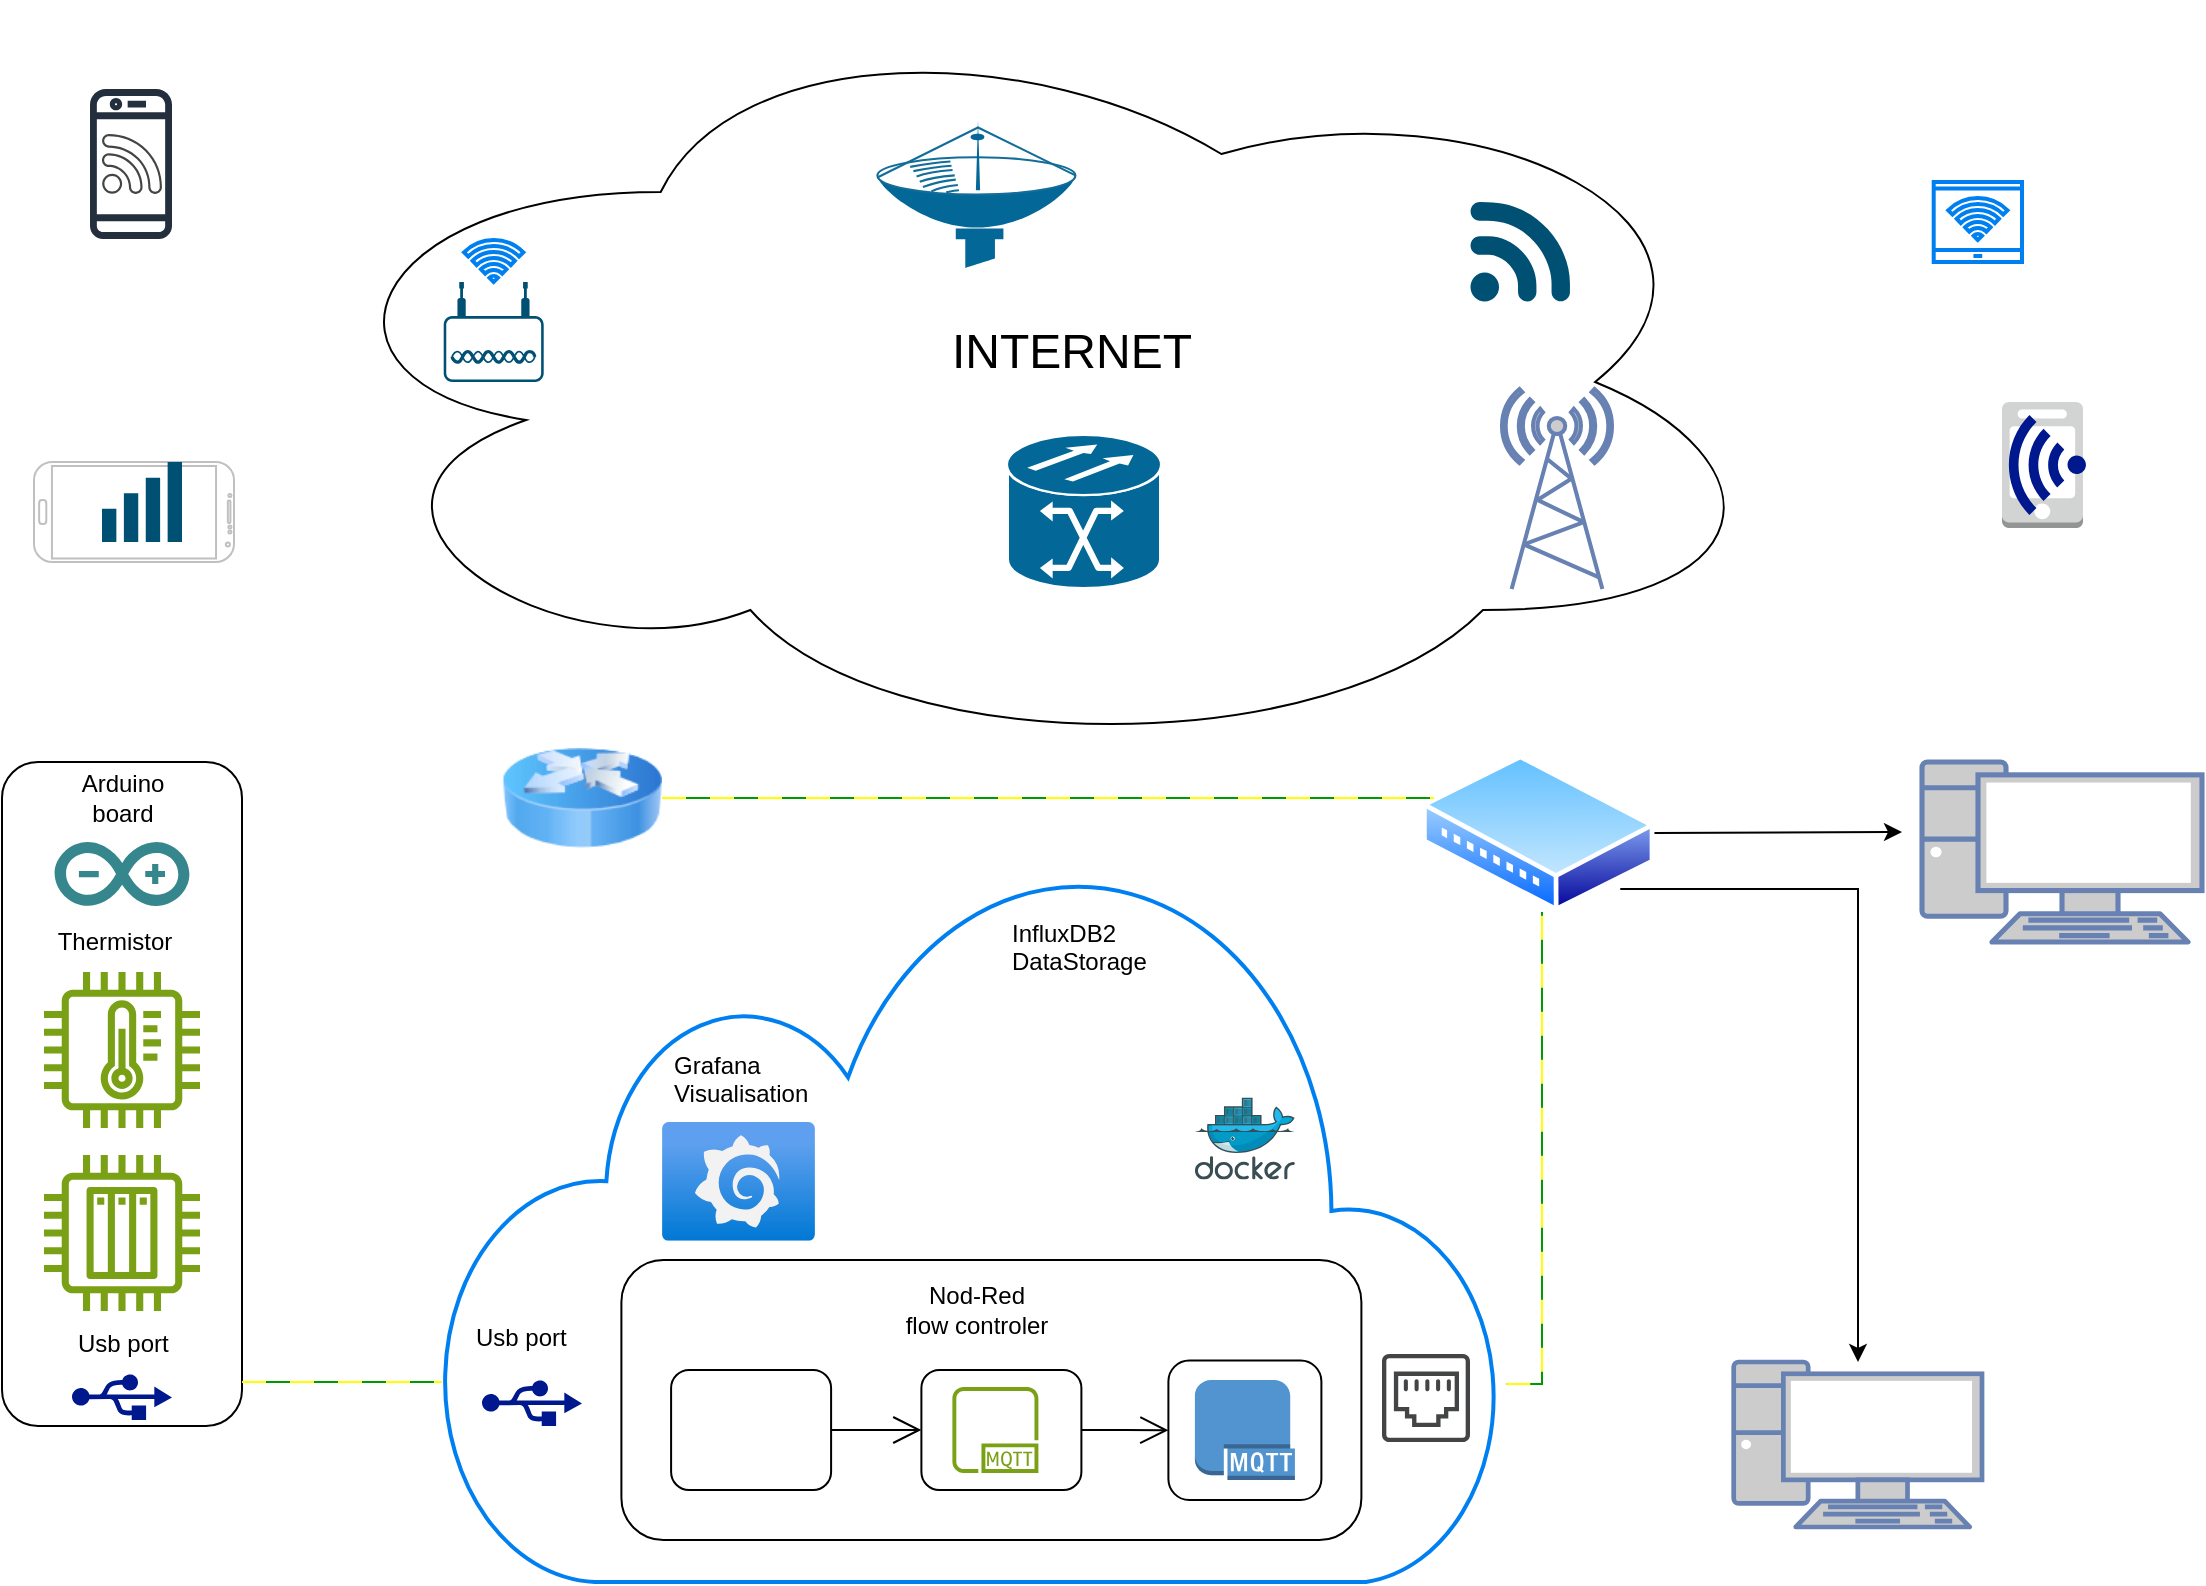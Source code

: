 <mxfile version="22.0.8" type="github">
  <diagram name="Страница — 1" id="Vv92JcFTjfcGGSt8PyYA">
    <mxGraphModel dx="1114" dy="506" grid="1" gridSize="10" guides="1" tooltips="1" connect="1" arrows="1" fold="1" page="1" pageScale="1" pageWidth="1169" pageHeight="827" math="0" shadow="0">
      <root>
        <mxCell id="0" />
        <mxCell id="1" parent="0" />
        <mxCell id="Fb647LXPxG-6lHAd2fp4-46" value="" style="ellipse;shape=cloud;whiteSpace=wrap;html=1;" vertex="1" parent="1">
          <mxGeometry x="182.45" y="10" width="747.55" height="380" as="geometry" />
        </mxCell>
        <mxCell id="Fb647LXPxG-6lHAd2fp4-4" value="" style="html=1;verticalLabelPosition=bottom;align=center;labelBackgroundColor=#ffffff;verticalAlign=top;strokeWidth=2;strokeColor=#0080F0;shadow=0;dashed=0;shape=mxgraph.ios7.icons.cloud;" vertex="1" parent="1">
          <mxGeometry x="260" y="440" width="530" height="360" as="geometry" />
        </mxCell>
        <mxCell id="Fb647LXPxG-6lHAd2fp4-24" value="" style="rounded=1;whiteSpace=wrap;html=1;" vertex="1" parent="1">
          <mxGeometry x="40" y="390" width="120" height="332" as="geometry" />
        </mxCell>
        <mxCell id="Fb647LXPxG-6lHAd2fp4-29" value="" style="rounded=1;whiteSpace=wrap;html=1;" vertex="1" parent="1">
          <mxGeometry x="349.7" y="639" width="370" height="140" as="geometry" />
        </mxCell>
        <mxCell id="Fb647LXPxG-6lHAd2fp4-1" value="" style="sketch=0;outlineConnect=0;fontColor=#232F3E;gradientColor=none;fillColor=#7AA116;strokeColor=none;dashed=0;verticalLabelPosition=bottom;verticalAlign=top;align=center;html=1;fontSize=12;fontStyle=0;aspect=fixed;pointerEvents=1;shape=mxgraph.aws4.iot_thing_temperature_sensor;" vertex="1" parent="1">
          <mxGeometry x="61" y="495" width="78" height="78" as="geometry" />
        </mxCell>
        <mxCell id="Fb647LXPxG-6lHAd2fp4-2" value="" style="dashed=0;outlineConnect=0;html=1;align=center;labelPosition=center;verticalLabelPosition=bottom;verticalAlign=top;shape=mxgraph.weblogos.arduino;fillColor=#36868D;strokeColor=none" vertex="1" parent="1">
          <mxGeometry x="66.3" y="430" width="67.4" height="32" as="geometry" />
        </mxCell>
        <mxCell id="Fb647LXPxG-6lHAd2fp4-3" value="" style="sketch=0;aspect=fixed;pointerEvents=1;shadow=0;dashed=0;html=1;strokeColor=none;labelPosition=center;verticalLabelPosition=bottom;verticalAlign=top;align=center;fillColor=#00188D;shape=mxgraph.mscae.enterprise.usb" vertex="1" parent="1">
          <mxGeometry x="75.0" y="696" width="50" height="23" as="geometry" />
        </mxCell>
        <mxCell id="Fb647LXPxG-6lHAd2fp4-6" value="" style="image;html=1;image=img/lib/clip_art/networking/Router_Icon_128x128.png" vertex="1" parent="1">
          <mxGeometry x="290" y="368" width="80" height="80" as="geometry" />
        </mxCell>
        <mxCell id="Fb647LXPxG-6lHAd2fp4-55" style="edgeStyle=orthogonalEdgeStyle;rounded=0;orthogonalLoop=1;jettySize=auto;html=1;exitX=1;exitY=0.5;exitDx=0;exitDy=0;" edge="1" parent="1" source="Fb647LXPxG-6lHAd2fp4-7">
          <mxGeometry relative="1" as="geometry">
            <mxPoint x="990" y="425" as="targetPoint" />
          </mxGeometry>
        </mxCell>
        <mxCell id="Fb647LXPxG-6lHAd2fp4-56" style="edgeStyle=orthogonalEdgeStyle;rounded=0;orthogonalLoop=1;jettySize=auto;html=1;exitX=1;exitY=1;exitDx=0;exitDy=0;" edge="1" parent="1" source="Fb647LXPxG-6lHAd2fp4-7" target="Fb647LXPxG-6lHAd2fp4-45">
          <mxGeometry relative="1" as="geometry">
            <mxPoint x="960" y="700" as="targetPoint" />
          </mxGeometry>
        </mxCell>
        <mxCell id="Fb647LXPxG-6lHAd2fp4-7" value="" style="image;aspect=fixed;perimeter=ellipsePerimeter;html=1;align=center;shadow=0;dashed=0;spacingTop=3;image=img/lib/active_directory/wiring_hub.svg;" vertex="1" parent="1">
          <mxGeometry x="750.0" y="386" width="116.18" height="79" as="geometry" />
        </mxCell>
        <mxCell id="Fb647LXPxG-6lHAd2fp4-8" value="" style="html=1;verticalLabelPosition=bottom;align=center;labelBackgroundColor=#ffffff;verticalAlign=top;strokeWidth=2;strokeColor=#0080F0;shadow=0;dashed=0;shape=mxgraph.ios7.icons.smartphone;" vertex="1" parent="1">
          <mxGeometry x="1005.85" y="100" width="44.15" height="40" as="geometry" />
        </mxCell>
        <mxCell id="Fb647LXPxG-6lHAd2fp4-9" value="" style="html=1;verticalLabelPosition=bottom;align=center;labelBackgroundColor=#ffffff;verticalAlign=top;strokeWidth=2;strokeColor=#0080F0;shadow=0;dashed=0;shape=mxgraph.ios7.icons.wifi;pointerEvents=1" vertex="1" parent="1">
          <mxGeometry x="1013.07" y="108" width="29.7" height="21" as="geometry" />
        </mxCell>
        <mxCell id="Fb647LXPxG-6lHAd2fp4-10" value="" style="fontColor=#0066CC;verticalAlign=top;verticalLabelPosition=bottom;labelPosition=center;align=center;html=1;outlineConnect=0;fillColor=#CCCCCC;strokeColor=#6881B3;gradientColor=none;gradientDirection=north;strokeWidth=2;shape=mxgraph.networks.pc;" vertex="1" parent="1">
          <mxGeometry x="1000" y="390" width="140" height="90" as="geometry" />
        </mxCell>
        <mxCell id="Fb647LXPxG-6lHAd2fp4-13" value="" style="shape=rect;html=1;rounded=1;whiteSpace=wrap;" vertex="1" parent="1">
          <mxGeometry x="499.7" y="694" width="80" height="60" as="geometry" />
        </mxCell>
        <mxCell id="Fb647LXPxG-6lHAd2fp4-14" value="" style="shape=rect;html=1;rounded=1;whiteSpace=wrap;" vertex="1" parent="1">
          <mxGeometry x="623.2" y="689.25" width="76.5" height="69.75" as="geometry" />
        </mxCell>
        <mxCell id="Fb647LXPxG-6lHAd2fp4-15" value="" style="edgeStyle=elbowEdgeStyle;html=1;elbow=horizontal;endArrow=open;labelBackgroundColor=none;endSize=12;rounded=0;" edge="1" source="Fb647LXPxG-6lHAd2fp4-13" target="Fb647LXPxG-6lHAd2fp4-14" parent="1">
          <mxGeometry relative="1" as="geometry" />
        </mxCell>
        <mxCell id="Fb647LXPxG-6lHAd2fp4-16" value="" style="shape=image;html=1;verticalAlign=top;verticalLabelPosition=bottom;labelBackgroundColor=#ffffff;imageAspect=0;aspect=fixed;image=https://cdn2.iconfinder.com/data/icons/whcompare-isometric-web-hosting-servers/50/database-128.png" vertex="1" parent="1">
          <mxGeometry x="508.45" y="501.4" width="128" height="128" as="geometry" />
        </mxCell>
        <mxCell id="Fb647LXPxG-6lHAd2fp4-17" value="" style="image;aspect=fixed;html=1;points=[];align=center;fontSize=12;image=img/lib/azure2/other/Grafana.svg;" vertex="1" parent="1">
          <mxGeometry x="370" y="570" width="76.5" height="59.4" as="geometry" />
        </mxCell>
        <mxCell id="Fb647LXPxG-6lHAd2fp4-19" value="" style="points=[[0.03,0.36,0],[0.18,0,0],[0.5,0.34,0],[0.82,0,0],[0.97,0.36,0],[1,0.67,0],[0.975,0.975,0],[0.5,1,0],[0.025,0.975,0],[0,0.67,0]];verticalLabelPosition=bottom;sketch=0;html=1;verticalAlign=top;aspect=fixed;align=center;pointerEvents=1;shape=mxgraph.cisco19.wireless_access_point;fillColor=#005073;strokeColor=none;" vertex="1" parent="1">
          <mxGeometry x="260.85" y="150" width="50" height="50" as="geometry" />
        </mxCell>
        <mxCell id="Fb647LXPxG-6lHAd2fp4-20" value="" style="shape=image;html=1;verticalAlign=top;verticalLabelPosition=bottom;labelBackgroundColor=#ffffff;imageAspect=0;aspect=fixed;image=https://cdn1.iconfinder.com/data/icons/CrystalClear/128x128/filesystems/connect_to_network.png" vertex="1" parent="1">
          <mxGeometry x="300" y="240" width="128" height="128" as="geometry" />
        </mxCell>
        <mxCell id="Fb647LXPxG-6lHAd2fp4-23" value="" style="image;sketch=0;aspect=fixed;html=1;points=[];align=center;fontSize=12;image=img/lib/mscae/Docker.svg;" vertex="1" parent="1">
          <mxGeometry x="636.45" y="557.8" width="50" height="41" as="geometry" />
        </mxCell>
        <mxCell id="Fb647LXPxG-6lHAd2fp4-11" value="" style="sketch=0;outlineConnect=0;fontColor=#232F3E;gradientColor=none;fillColor=#7AA116;strokeColor=none;dashed=0;verticalLabelPosition=bottom;verticalAlign=top;align=center;html=1;fontSize=12;fontStyle=0;aspect=fixed;pointerEvents=1;shape=mxgraph.aws4.mqtt_protocol;" vertex="1" parent="1">
          <mxGeometry x="515.2" y="702.5" width="43" height="43" as="geometry" />
        </mxCell>
        <mxCell id="Fb647LXPxG-6lHAd2fp4-12" value="" style="outlineConnect=0;dashed=0;verticalLabelPosition=bottom;verticalAlign=top;align=center;html=1;shape=mxgraph.aws3.mqtt_protocol;fillColor=#5294CF;gradientColor=none;" vertex="1" parent="1">
          <mxGeometry x="636.45" y="699" width="50" height="50" as="geometry" />
        </mxCell>
        <mxCell id="Fb647LXPxG-6lHAd2fp4-25" value="" style="shape=rect;html=1;rounded=1;whiteSpace=wrap;" vertex="1" parent="1">
          <mxGeometry x="374.55" y="694" width="80" height="60" as="geometry" />
        </mxCell>
        <mxCell id="Fb647LXPxG-6lHAd2fp4-26" value="" style="shape=image;html=1;verticalAlign=top;verticalLabelPosition=bottom;labelBackgroundColor=#ffffff;imageAspect=0;aspect=fixed;image=https://cdn4.iconfinder.com/data/icons/johaupt_free_icons_01/com_plug01.png" vertex="1" parent="1">
          <mxGeometry x="394.55" y="704.5" width="39.5" height="39.5" as="geometry" />
        </mxCell>
        <mxCell id="Fb647LXPxG-6lHAd2fp4-27" value="" style="edgeStyle=elbowEdgeStyle;html=1;elbow=horizontal;endArrow=open;labelBackgroundColor=none;endSize=12;rounded=0;exitX=1;exitY=0.5;exitDx=0;exitDy=0;entryX=0;entryY=0.5;entryDx=0;entryDy=0;" edge="1" parent="1" source="Fb647LXPxG-6lHAd2fp4-25" target="Fb647LXPxG-6lHAd2fp4-13">
          <mxGeometry relative="1" as="geometry">
            <mxPoint x="469.7" y="729" as="sourcePoint" />
            <mxPoint x="494.7" y="724" as="targetPoint" />
          </mxGeometry>
        </mxCell>
        <mxCell id="Fb647LXPxG-6lHAd2fp4-30" value="Nod-Red&lt;br&gt;flow controler" style="text;html=1;strokeColor=none;fillColor=none;align=center;verticalAlign=middle;whiteSpace=wrap;rounded=0;" vertex="1" parent="1">
          <mxGeometry x="489.7" y="649" width="75" height="30" as="geometry" />
        </mxCell>
        <mxCell id="Fb647LXPxG-6lHAd2fp4-34" value="" style="sketch=0;outlineConnect=0;fontColor=#232F3E;gradientColor=none;fillColor=#7AA116;strokeColor=none;dashed=0;verticalLabelPosition=bottom;verticalAlign=top;align=center;html=1;fontSize=12;fontStyle=0;aspect=fixed;pointerEvents=1;shape=mxgraph.aws4.iot_thing_plc;" vertex="1" parent="1">
          <mxGeometry x="61.0" y="586.5" width="78" height="78" as="geometry" />
        </mxCell>
        <mxCell id="Fb647LXPxG-6lHAd2fp4-36" value="" style="sketch=0;aspect=fixed;pointerEvents=1;shadow=0;dashed=0;html=1;strokeColor=none;labelPosition=center;verticalLabelPosition=bottom;verticalAlign=top;align=center;fillColor=#00188D;shape=mxgraph.mscae.enterprise.usb" vertex="1" parent="1">
          <mxGeometry x="280" y="699" width="50" height="23" as="geometry" />
        </mxCell>
        <mxCell id="Fb647LXPxG-6lHAd2fp4-37" value="Arduino board" style="text;html=1;strokeColor=none;fillColor=none;align=center;verticalAlign=middle;whiteSpace=wrap;rounded=0;" vertex="1" parent="1">
          <mxGeometry x="62.5" y="393" width="75" height="30" as="geometry" />
        </mxCell>
        <mxCell id="Fb647LXPxG-6lHAd2fp4-38" value="Тhermistor" style="text;html=1;strokeColor=none;fillColor=none;align=center;verticalAlign=middle;whiteSpace=wrap;rounded=0;" vertex="1" parent="1">
          <mxGeometry x="58.7" y="465" width="75" height="30" as="geometry" />
        </mxCell>
        <mxCell id="Fb647LXPxG-6lHAd2fp4-39" value="Usb port" style="text;whiteSpace=wrap;html=1;" vertex="1" parent="1">
          <mxGeometry x="76" y="667" width="60" height="30" as="geometry" />
        </mxCell>
        <mxCell id="Fb647LXPxG-6lHAd2fp4-40" value="Usb port" style="text;whiteSpace=wrap;html=1;" vertex="1" parent="1">
          <mxGeometry x="275" y="664" width="60" height="30" as="geometry" />
        </mxCell>
        <mxCell id="Fb647LXPxG-6lHAd2fp4-41" value="" style="shape=wire;edgeStyle=orthogonalEdgeStyle;orthogonalLoop=1;jettySize=auto;html=1;sourcePerimeterSpacing=0;targetPerimeterSpacing=0;endArrow=none;curved=0;rounded=0;strokeColor=#009900;dashed=1;fillColor=#ffff00;dashPattern=12 12;fixDash=1;startSize=6;endSize=6;exitX=1.004;exitY=0.725;exitDx=0;exitDy=0;exitPerimeter=0;" edge="1" parent="1" source="Fb647LXPxG-6lHAd2fp4-4" target="Fb647LXPxG-6lHAd2fp4-7">
          <mxGeometry width="100" relative="1" as="geometry">
            <mxPoint x="801.18" y="710" as="sourcePoint" />
            <mxPoint x="810" y="590" as="targetPoint" />
            <Array as="points">
              <mxPoint x="810" y="701" />
            </Array>
          </mxGeometry>
        </mxCell>
        <mxCell id="Fb647LXPxG-6lHAd2fp4-43" value="" style="shape=wire;edgeStyle=orthogonalEdgeStyle;orthogonalLoop=1;jettySize=auto;html=1;sourcePerimeterSpacing=0;targetPerimeterSpacing=0;endArrow=none;curved=0;rounded=0;strokeColor=#009900;dashed=1;fillColor=#ffff00;dashPattern=12 12;fixDash=1;startSize=6;endSize=6;" edge="1" parent="1">
          <mxGeometry width="100" relative="1" as="geometry">
            <mxPoint x="160" y="700" as="sourcePoint" />
            <mxPoint x="260" y="700" as="targetPoint" />
          </mxGeometry>
        </mxCell>
        <mxCell id="Fb647LXPxG-6lHAd2fp4-45" value="" style="fontColor=#0066CC;verticalAlign=top;verticalLabelPosition=bottom;labelPosition=center;align=center;html=1;outlineConnect=0;fillColor=#CCCCCC;strokeColor=#6881B3;gradientColor=none;gradientDirection=north;strokeWidth=2;shape=mxgraph.networks.pc;" vertex="1" parent="1">
          <mxGeometry x="905.85" y="690" width="124.15" height="82.5" as="geometry" />
        </mxCell>
        <mxCell id="Fb647LXPxG-6lHAd2fp4-47" value="" style="sketch=0;pointerEvents=1;shadow=0;dashed=0;html=1;strokeColor=none;fillColor=#434445;aspect=fixed;labelPosition=center;verticalLabelPosition=bottom;verticalAlign=top;align=center;outlineConnect=0;shape=mxgraph.vvd.ethernet_port;" vertex="1" parent="1">
          <mxGeometry x="730" y="686" width="44" height="44" as="geometry" />
        </mxCell>
        <mxCell id="Fb647LXPxG-6lHAd2fp4-48" value="" style="points=[[0.005,0.09,0],[0.08,0,0],[0.76,0.25,0],[1,0.92,0],[0.91,0.995,0],[0.57,0.995,0],[0.045,0.955,0],[0.005,0.43,0]];verticalLabelPosition=bottom;sketch=0;html=1;verticalAlign=top;aspect=fixed;align=center;pointerEvents=1;shape=mxgraph.cisco19.3g_4g_indicator;fillColor=#005073;strokeColor=none;" vertex="1" parent="1">
          <mxGeometry x="774.0" y="110" width="50" height="50" as="geometry" />
        </mxCell>
        <mxCell id="Fb647LXPxG-6lHAd2fp4-49" value="" style="sketch=0;outlineConnect=0;fontColor=#232F3E;gradientColor=none;fillColor=#232F3D;strokeColor=none;dashed=0;verticalLabelPosition=bottom;verticalAlign=top;align=center;html=1;fontSize=12;fontStyle=0;aspect=fixed;pointerEvents=1;shape=mxgraph.aws4.mobile_client;" vertex="1" parent="1">
          <mxGeometry x="84" y="52" width="41" height="78" as="geometry" />
        </mxCell>
        <mxCell id="Fb647LXPxG-6lHAd2fp4-50" value="" style="outlineConnect=0;dashed=0;verticalLabelPosition=bottom;verticalAlign=top;align=center;html=1;shape=mxgraph.aws3.mobile_client;fillColor=#D2D3D3;gradientColor=none;" vertex="1" parent="1">
          <mxGeometry x="1040" y="210" width="40.5" height="63" as="geometry" />
        </mxCell>
        <mxCell id="Fb647LXPxG-6lHAd2fp4-51" value="" style="verticalLabelPosition=bottom;verticalAlign=top;html=1;shadow=0;dashed=0;strokeWidth=1;shape=mxgraph.android.phone2;strokeColor=#c0c0c0;direction=south;" vertex="1" parent="1">
          <mxGeometry x="56" y="240" width="100" height="50" as="geometry" />
        </mxCell>
        <mxCell id="Fb647LXPxG-6lHAd2fp4-53" value="&lt;font style=&quot;font-size: 24px;&quot;&gt;INTERNET&lt;/font&gt;" style="text;html=1;strokeColor=none;fillColor=none;align=center;verticalAlign=middle;whiteSpace=wrap;rounded=0;" vertex="1" parent="1">
          <mxGeometry x="500" y="160" width="150" height="50" as="geometry" />
        </mxCell>
        <mxCell id="Fb647LXPxG-6lHAd2fp4-52" value="" style="fontColor=#0066CC;verticalAlign=top;verticalLabelPosition=bottom;labelPosition=center;align=center;html=1;outlineConnect=0;fillColor=#CCCCCC;strokeColor=#6881B3;gradientColor=none;gradientDirection=north;strokeWidth=2;shape=mxgraph.networks.radio_tower;" vertex="1" parent="1">
          <mxGeometry x="790" y="203.5" width="55" height="100" as="geometry" />
        </mxCell>
        <mxCell id="Fb647LXPxG-6lHAd2fp4-57" value="" style="shape=wire;edgeStyle=orthogonalEdgeStyle;orthogonalLoop=1;jettySize=auto;html=1;sourcePerimeterSpacing=0;targetPerimeterSpacing=0;endArrow=none;curved=0;rounded=0;strokeColor=#009900;dashed=1;fillColor=#ffff00;dashPattern=12 12;fixDash=1;startSize=6;endSize=6;entryX=0;entryY=0.25;entryDx=0;entryDy=0;" edge="1" parent="1" source="Fb647LXPxG-6lHAd2fp4-6" target="Fb647LXPxG-6lHAd2fp4-7">
          <mxGeometry width="100" relative="1" as="geometry">
            <mxPoint x="510" y="410" as="sourcePoint" />
            <mxPoint x="610" y="410" as="targetPoint" />
          </mxGeometry>
        </mxCell>
        <mxCell id="Fb647LXPxG-6lHAd2fp4-58" value="" style="points=[[0,0.58,0],[0.09,0.58,0],[0.36,0.39,0],[0.64,0.195,0],[0.91,0,0],[1,0,0],[1,0.25,0],[1,0.5,0],[1,0.75,0],[1,1,0],[0,1,0],[0.09,1,0],[0.36,1,0],[0.64,1,0],[0.91,1,0],[0,0.79,0]];verticalLabelPosition=bottom;sketch=0;html=1;verticalAlign=top;aspect=fixed;align=center;pointerEvents=1;shape=mxgraph.cisco19.wifi_indicator;fillColor=#005073;strokeColor=none;" vertex="1" parent="1">
          <mxGeometry x="90" y="240" width="40" height="40" as="geometry" />
        </mxCell>
        <mxCell id="Fb647LXPxG-6lHAd2fp4-59" value="" style="sketch=0;pointerEvents=1;shadow=0;dashed=0;html=1;strokeColor=none;fillColor=#434445;aspect=fixed;labelPosition=center;verticalLabelPosition=bottom;verticalAlign=top;align=center;outlineConnect=0;shape=mxgraph.vvd.wi_fi;" vertex="1" parent="1">
          <mxGeometry x="90" y="76" width="30" height="30" as="geometry" />
        </mxCell>
        <mxCell id="Fb647LXPxG-6lHAd2fp4-60" value="" style="html=1;verticalLabelPosition=bottom;align=center;labelBackgroundColor=#ffffff;verticalAlign=top;strokeWidth=2;strokeColor=#0080F0;shadow=0;dashed=0;shape=mxgraph.ios7.icons.wifi;pointerEvents=1" vertex="1" parent="1">
          <mxGeometry x="271" y="129" width="29.7" height="21" as="geometry" />
        </mxCell>
        <mxCell id="Fb647LXPxG-6lHAd2fp4-61" value="" style="shape=mxgraph.cisco.wireless.satellite_dish;html=1;pointerEvents=1;dashed=0;fillColor=#036897;strokeColor=#ffffff;strokeWidth=2;verticalLabelPosition=bottom;verticalAlign=top;align=center;outlineConnect=0;" vertex="1" parent="1">
          <mxGeometry x="477.7" y="69" width="99" height="74" as="geometry" />
        </mxCell>
        <mxCell id="Fb647LXPxG-6lHAd2fp4-62" value="" style="shape=mxgraph.cisco.misc.optical_transport;html=1;pointerEvents=1;dashed=0;fillColor=#036897;strokeColor=#ffffff;strokeWidth=2;verticalLabelPosition=bottom;verticalAlign=top;align=center;outlineConnect=0;" vertex="1" parent="1">
          <mxGeometry x="542.5" y="226.5" width="77" height="77" as="geometry" />
        </mxCell>
        <mxCell id="Fb647LXPxG-6lHAd2fp4-63" value="" style="sketch=0;aspect=fixed;pointerEvents=1;shadow=0;dashed=0;html=1;strokeColor=none;labelPosition=center;verticalLabelPosition=bottom;verticalAlign=top;align=center;fillColor=#00188D;shape=mxgraph.mscae.enterprise.wireless_connection;rotation=-180;" vertex="1" parent="1">
          <mxGeometry x="1040" y="216.5" width="42" height="50" as="geometry" />
        </mxCell>
        <mxCell id="Fb647LXPxG-6lHAd2fp4-64" value="" style="shape=image;html=1;verticalAlign=top;verticalLabelPosition=bottom;labelBackgroundColor=#ffffff;imageAspect=0;aspect=fixed;image=https://cdn1.iconfinder.com/data/icons/Futurosoft%20Icons%200.5.2/128x128/apps/firefox-icon.png" vertex="1" parent="1">
          <mxGeometry x="1070" y="407" width="33" height="33" as="geometry" />
        </mxCell>
        <mxCell id="Fb647LXPxG-6lHAd2fp4-65" value="" style="shape=image;html=1;verticalAlign=top;verticalLabelPosition=bottom;labelBackgroundColor=#ffffff;imageAspect=0;aspect=fixed;image=https://cdn1.iconfinder.com/data/icons/Futurosoft%20Icons%200.5.2/128x128/apps/firefox-icon.png" vertex="1" parent="1">
          <mxGeometry x="967" y="702.5" width="33" height="33" as="geometry" />
        </mxCell>
        <mxCell id="Fb647LXPxG-6lHAd2fp4-66" value="Grafana Visualisation" style="text;whiteSpace=wrap;html=1;" vertex="1" parent="1">
          <mxGeometry x="374.3" y="527.8" width="80" height="30" as="geometry" />
        </mxCell>
        <mxCell id="Fb647LXPxG-6lHAd2fp4-67" value="InfluxDB2&lt;br&gt;DataStorage" style="text;whiteSpace=wrap;html=1;" vertex="1" parent="1">
          <mxGeometry x="543.2" y="462" width="80" height="30" as="geometry" />
        </mxCell>
      </root>
    </mxGraphModel>
  </diagram>
</mxfile>
